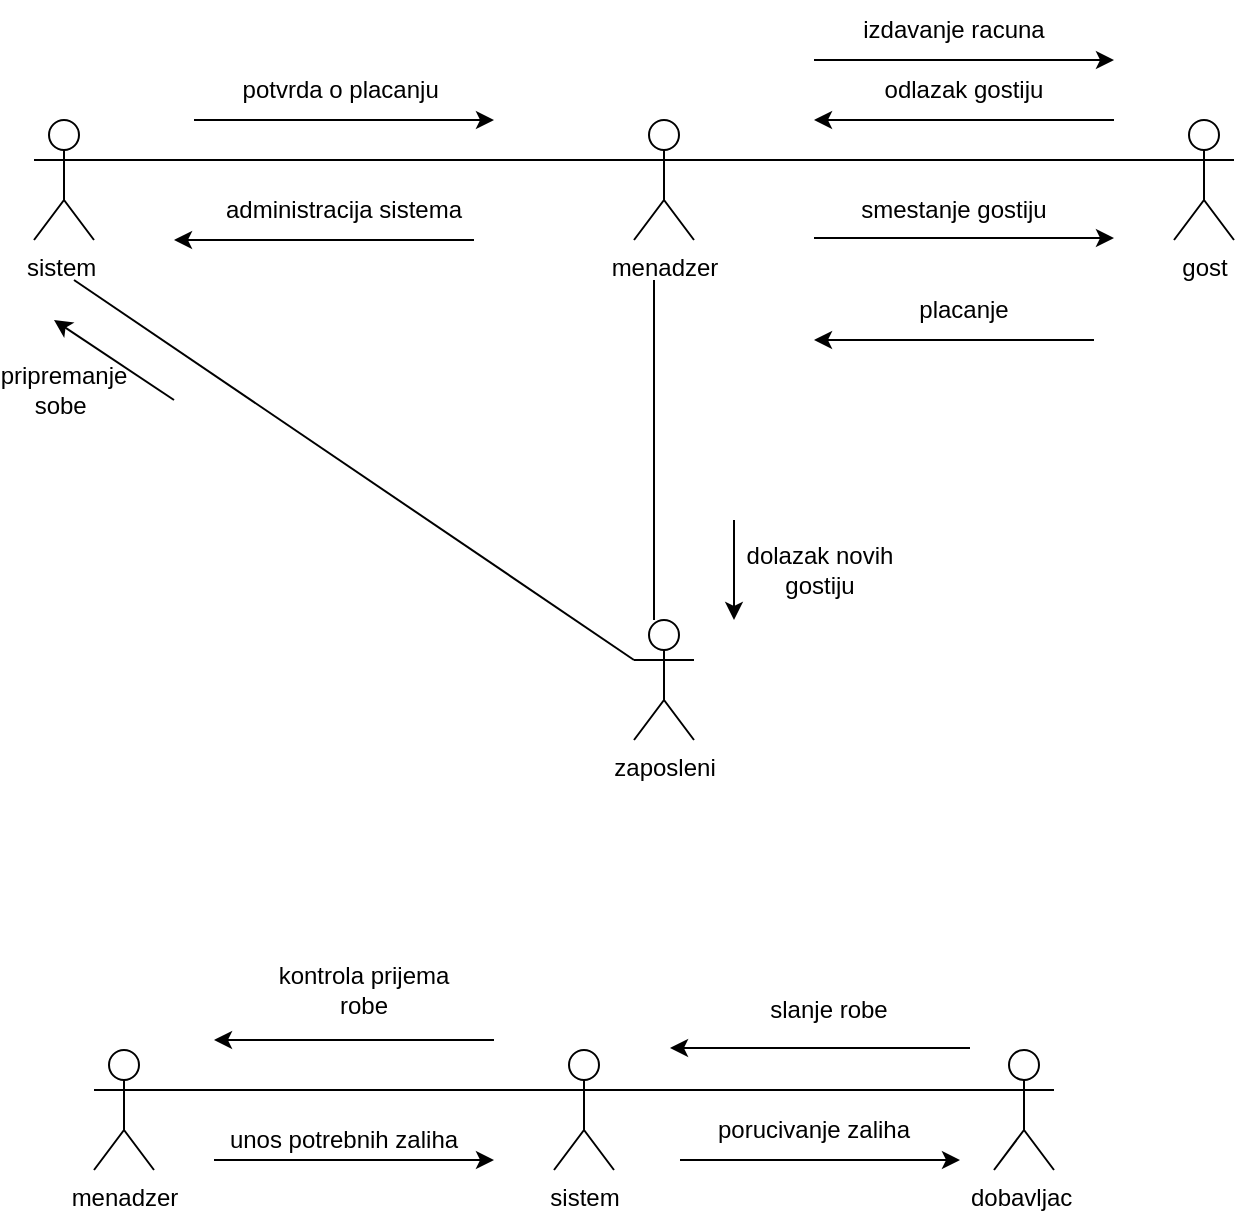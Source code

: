 <mxfile version="24.3.0" type="github">
  <diagram name="Page-1" id="qUptC4UAyRdvpD3RZZLq">
    <mxGraphModel dx="733" dy="619" grid="1" gridSize="10" guides="1" tooltips="1" connect="1" arrows="1" fold="1" page="1" pageScale="1" pageWidth="827" pageHeight="1169" math="0" shadow="0">
      <root>
        <mxCell id="0" />
        <mxCell id="1" parent="0" />
        <mxCell id="mrQ-roGNwyPSJ7HPIjEB-1" value="sistem&amp;nbsp;" style="shape=umlActor;verticalLabelPosition=bottom;verticalAlign=top;html=1;outlineConnect=0;" vertex="1" parent="1">
          <mxGeometry x="50" y="120" width="30" height="60" as="geometry" />
        </mxCell>
        <mxCell id="mrQ-roGNwyPSJ7HPIjEB-2" value="menadzer" style="shape=umlActor;verticalLabelPosition=bottom;verticalAlign=top;html=1;outlineConnect=0;" vertex="1" parent="1">
          <mxGeometry x="350" y="120" width="30" height="60" as="geometry" />
        </mxCell>
        <mxCell id="mrQ-roGNwyPSJ7HPIjEB-3" value="zaposleni&lt;div&gt;&lt;br&gt;&lt;/div&gt;" style="shape=umlActor;verticalLabelPosition=bottom;verticalAlign=top;html=1;outlineConnect=0;" vertex="1" parent="1">
          <mxGeometry x="350" y="370" width="30" height="60" as="geometry" />
        </mxCell>
        <mxCell id="mrQ-roGNwyPSJ7HPIjEB-4" value="gost" style="shape=umlActor;verticalLabelPosition=bottom;verticalAlign=top;html=1;outlineConnect=0;" vertex="1" parent="1">
          <mxGeometry x="620" y="120" width="30" height="60" as="geometry" />
        </mxCell>
        <mxCell id="mrQ-roGNwyPSJ7HPIjEB-7" value="" style="endArrow=none;html=1;rounded=0;entryX=0;entryY=0.333;entryDx=0;entryDy=0;entryPerimeter=0;" edge="1" parent="1" target="mrQ-roGNwyPSJ7HPIjEB-2">
          <mxGeometry width="50" height="50" relative="1" as="geometry">
            <mxPoint x="80" y="140" as="sourcePoint" />
            <mxPoint x="130" y="90" as="targetPoint" />
          </mxGeometry>
        </mxCell>
        <mxCell id="mrQ-roGNwyPSJ7HPIjEB-8" value="" style="endArrow=none;html=1;rounded=0;entryX=0;entryY=0.333;entryDx=0;entryDy=0;entryPerimeter=0;" edge="1" parent="1" target="mrQ-roGNwyPSJ7HPIjEB-4">
          <mxGeometry width="50" height="50" relative="1" as="geometry">
            <mxPoint x="380" y="140" as="sourcePoint" />
            <mxPoint x="610" y="150" as="targetPoint" />
          </mxGeometry>
        </mxCell>
        <mxCell id="mrQ-roGNwyPSJ7HPIjEB-9" value="" style="endArrow=none;html=1;rounded=0;" edge="1" parent="1">
          <mxGeometry width="50" height="50" relative="1" as="geometry">
            <mxPoint x="360" y="370" as="sourcePoint" />
            <mxPoint x="360" y="200" as="targetPoint" />
          </mxGeometry>
        </mxCell>
        <mxCell id="mrQ-roGNwyPSJ7HPIjEB-10" value="" style="endArrow=classic;html=1;rounded=0;" edge="1" parent="1">
          <mxGeometry width="50" height="50" relative="1" as="geometry">
            <mxPoint x="400" y="320" as="sourcePoint" />
            <mxPoint x="400" y="370" as="targetPoint" />
          </mxGeometry>
        </mxCell>
        <mxCell id="mrQ-roGNwyPSJ7HPIjEB-11" value="dolazak novih gostiju" style="text;html=1;align=center;verticalAlign=middle;whiteSpace=wrap;rounded=0;" vertex="1" parent="1">
          <mxGeometry x="390" y="330" width="106" height="30" as="geometry" />
        </mxCell>
        <mxCell id="mrQ-roGNwyPSJ7HPIjEB-12" value="" style="endArrow=classic;html=1;rounded=0;" edge="1" parent="1">
          <mxGeometry width="50" height="50" relative="1" as="geometry">
            <mxPoint x="440" y="179" as="sourcePoint" />
            <mxPoint x="590" y="179" as="targetPoint" />
          </mxGeometry>
        </mxCell>
        <mxCell id="mrQ-roGNwyPSJ7HPIjEB-13" value="smestanje gostiju" style="text;html=1;align=center;verticalAlign=middle;whiteSpace=wrap;rounded=0;" vertex="1" parent="1">
          <mxGeometry x="450" y="150" width="120" height="30" as="geometry" />
        </mxCell>
        <mxCell id="mrQ-roGNwyPSJ7HPIjEB-14" value="" style="endArrow=classic;html=1;rounded=0;" edge="1" parent="1">
          <mxGeometry width="50" height="50" relative="1" as="geometry">
            <mxPoint x="270" y="180" as="sourcePoint" />
            <mxPoint x="120" y="180" as="targetPoint" />
          </mxGeometry>
        </mxCell>
        <mxCell id="mrQ-roGNwyPSJ7HPIjEB-15" value="administracija sistema" style="text;html=1;align=center;verticalAlign=middle;whiteSpace=wrap;rounded=0;" vertex="1" parent="1">
          <mxGeometry x="140" y="150" width="130" height="30" as="geometry" />
        </mxCell>
        <mxCell id="mrQ-roGNwyPSJ7HPIjEB-17" value="" style="endArrow=none;html=1;rounded=0;entryX=0;entryY=0.333;entryDx=0;entryDy=0;entryPerimeter=0;" edge="1" parent="1" target="mrQ-roGNwyPSJ7HPIjEB-3">
          <mxGeometry width="50" height="50" relative="1" as="geometry">
            <mxPoint x="70" y="200" as="sourcePoint" />
            <mxPoint x="160" y="220" as="targetPoint" />
          </mxGeometry>
        </mxCell>
        <mxCell id="mrQ-roGNwyPSJ7HPIjEB-18" value="" style="endArrow=classic;html=1;rounded=0;" edge="1" parent="1">
          <mxGeometry width="50" height="50" relative="1" as="geometry">
            <mxPoint x="120" y="260" as="sourcePoint" />
            <mxPoint x="60" y="220" as="targetPoint" />
            <Array as="points" />
          </mxGeometry>
        </mxCell>
        <mxCell id="mrQ-roGNwyPSJ7HPIjEB-19" value="pripremanje&lt;div&gt;sobe&amp;nbsp;&lt;/div&gt;" style="text;html=1;align=center;verticalAlign=middle;whiteSpace=wrap;rounded=0;" vertex="1" parent="1">
          <mxGeometry x="35" y="240" width="60" height="30" as="geometry" />
        </mxCell>
        <mxCell id="mrQ-roGNwyPSJ7HPIjEB-20" value="" style="endArrow=classic;html=1;rounded=0;" edge="1" parent="1">
          <mxGeometry width="50" height="50" relative="1" as="geometry">
            <mxPoint x="590" y="120" as="sourcePoint" />
            <mxPoint x="440" y="120" as="targetPoint" />
          </mxGeometry>
        </mxCell>
        <mxCell id="mrQ-roGNwyPSJ7HPIjEB-21" value="odlazak gostiju" style="text;html=1;align=center;verticalAlign=middle;whiteSpace=wrap;rounded=0;" vertex="1" parent="1">
          <mxGeometry x="450" y="90" width="130" height="30" as="geometry" />
        </mxCell>
        <mxCell id="mrQ-roGNwyPSJ7HPIjEB-22" value="" style="endArrow=classic;html=1;rounded=0;" edge="1" parent="1">
          <mxGeometry width="50" height="50" relative="1" as="geometry">
            <mxPoint x="440" y="90" as="sourcePoint" />
            <mxPoint x="590" y="90" as="targetPoint" />
          </mxGeometry>
        </mxCell>
        <mxCell id="mrQ-roGNwyPSJ7HPIjEB-23" value="izdavanje racuna" style="text;html=1;align=center;verticalAlign=middle;whiteSpace=wrap;rounded=0;" vertex="1" parent="1">
          <mxGeometry x="455" y="60" width="110" height="30" as="geometry" />
        </mxCell>
        <mxCell id="mrQ-roGNwyPSJ7HPIjEB-24" value="" style="endArrow=classic;html=1;rounded=0;" edge="1" parent="1">
          <mxGeometry width="50" height="50" relative="1" as="geometry">
            <mxPoint x="580" y="230" as="sourcePoint" />
            <mxPoint x="440" y="230" as="targetPoint" />
          </mxGeometry>
        </mxCell>
        <mxCell id="mrQ-roGNwyPSJ7HPIjEB-25" value="placanje" style="text;html=1;align=center;verticalAlign=middle;whiteSpace=wrap;rounded=0;" vertex="1" parent="1">
          <mxGeometry x="485" y="200" width="60" height="30" as="geometry" />
        </mxCell>
        <mxCell id="mrQ-roGNwyPSJ7HPIjEB-27" value="" style="endArrow=classic;html=1;rounded=0;" edge="1" parent="1">
          <mxGeometry width="50" height="50" relative="1" as="geometry">
            <mxPoint x="130" y="120" as="sourcePoint" />
            <mxPoint x="280" y="120" as="targetPoint" />
          </mxGeometry>
        </mxCell>
        <mxCell id="mrQ-roGNwyPSJ7HPIjEB-28" value="potvrda o placanju&amp;nbsp;" style="text;html=1;align=center;verticalAlign=middle;whiteSpace=wrap;rounded=0;" vertex="1" parent="1">
          <mxGeometry x="140" y="90" width="130" height="30" as="geometry" />
        </mxCell>
        <mxCell id="mrQ-roGNwyPSJ7HPIjEB-29" value="menadzer" style="shape=umlActor;verticalLabelPosition=bottom;verticalAlign=top;html=1;outlineConnect=0;" vertex="1" parent="1">
          <mxGeometry x="80" y="585" width="30" height="60" as="geometry" />
        </mxCell>
        <mxCell id="mrQ-roGNwyPSJ7HPIjEB-30" value="sistem" style="shape=umlActor;verticalLabelPosition=bottom;verticalAlign=top;html=1;outlineConnect=0;" vertex="1" parent="1">
          <mxGeometry x="310" y="585" width="30" height="60" as="geometry" />
        </mxCell>
        <mxCell id="mrQ-roGNwyPSJ7HPIjEB-31" value="dobavljac&amp;nbsp;" style="shape=umlActor;verticalLabelPosition=bottom;verticalAlign=top;html=1;outlineConnect=0;" vertex="1" parent="1">
          <mxGeometry x="530" y="585" width="30" height="60" as="geometry" />
        </mxCell>
        <mxCell id="mrQ-roGNwyPSJ7HPIjEB-35" value="" style="endArrow=none;html=1;rounded=0;entryX=0;entryY=0.333;entryDx=0;entryDy=0;entryPerimeter=0;exitX=1;exitY=0.333;exitDx=0;exitDy=0;exitPerimeter=0;" edge="1" parent="1" source="mrQ-roGNwyPSJ7HPIjEB-29" target="mrQ-roGNwyPSJ7HPIjEB-30">
          <mxGeometry width="50" height="50" relative="1" as="geometry">
            <mxPoint x="110" y="610" as="sourcePoint" />
            <mxPoint x="160" y="560" as="targetPoint" />
          </mxGeometry>
        </mxCell>
        <mxCell id="mrQ-roGNwyPSJ7HPIjEB-36" value="" style="endArrow=none;html=1;rounded=0;entryX=0;entryY=0.333;entryDx=0;entryDy=0;entryPerimeter=0;exitX=1;exitY=0.333;exitDx=0;exitDy=0;exitPerimeter=0;" edge="1" parent="1" source="mrQ-roGNwyPSJ7HPIjEB-30" target="mrQ-roGNwyPSJ7HPIjEB-31">
          <mxGeometry width="50" height="50" relative="1" as="geometry">
            <mxPoint x="340" y="610" as="sourcePoint" />
            <mxPoint x="390" y="560" as="targetPoint" />
          </mxGeometry>
        </mxCell>
        <mxCell id="mrQ-roGNwyPSJ7HPIjEB-38" value="" style="endArrow=classic;html=1;rounded=0;" edge="1" parent="1">
          <mxGeometry width="50" height="50" relative="1" as="geometry">
            <mxPoint x="140" y="640" as="sourcePoint" />
            <mxPoint x="280" y="640" as="targetPoint" />
          </mxGeometry>
        </mxCell>
        <mxCell id="mrQ-roGNwyPSJ7HPIjEB-39" value="unos potrebnih zaliha" style="text;html=1;align=center;verticalAlign=middle;whiteSpace=wrap;rounded=0;" vertex="1" parent="1">
          <mxGeometry x="140" y="615" width="130" height="30" as="geometry" />
        </mxCell>
        <mxCell id="mrQ-roGNwyPSJ7HPIjEB-40" value="" style="endArrow=classic;html=1;rounded=0;" edge="1" parent="1">
          <mxGeometry width="50" height="50" relative="1" as="geometry">
            <mxPoint x="373" y="640" as="sourcePoint" />
            <mxPoint x="513" y="640" as="targetPoint" />
          </mxGeometry>
        </mxCell>
        <mxCell id="mrQ-roGNwyPSJ7HPIjEB-41" value="porucivanje zaliha" style="text;html=1;align=center;verticalAlign=middle;whiteSpace=wrap;rounded=0;" vertex="1" parent="1">
          <mxGeometry x="360" y="610" width="160" height="30" as="geometry" />
        </mxCell>
        <mxCell id="mrQ-roGNwyPSJ7HPIjEB-42" value="" style="endArrow=classic;html=1;rounded=0;" edge="1" parent="1">
          <mxGeometry width="50" height="50" relative="1" as="geometry">
            <mxPoint x="518" y="584" as="sourcePoint" />
            <mxPoint x="368" y="584" as="targetPoint" />
          </mxGeometry>
        </mxCell>
        <mxCell id="mrQ-roGNwyPSJ7HPIjEB-43" value="slanje robe" style="text;html=1;align=center;verticalAlign=middle;whiteSpace=wrap;rounded=0;" vertex="1" parent="1">
          <mxGeometry x="390" y="550" width="115" height="30" as="geometry" />
        </mxCell>
        <mxCell id="mrQ-roGNwyPSJ7HPIjEB-44" value="" style="endArrow=classic;html=1;rounded=0;" edge="1" parent="1">
          <mxGeometry width="50" height="50" relative="1" as="geometry">
            <mxPoint x="280" y="580" as="sourcePoint" />
            <mxPoint x="140" y="580" as="targetPoint" />
          </mxGeometry>
        </mxCell>
        <mxCell id="mrQ-roGNwyPSJ7HPIjEB-45" value="kontrola prijema robe" style="text;html=1;align=center;verticalAlign=middle;whiteSpace=wrap;rounded=0;" vertex="1" parent="1">
          <mxGeometry x="170" y="540" width="90" height="30" as="geometry" />
        </mxCell>
      </root>
    </mxGraphModel>
  </diagram>
</mxfile>
